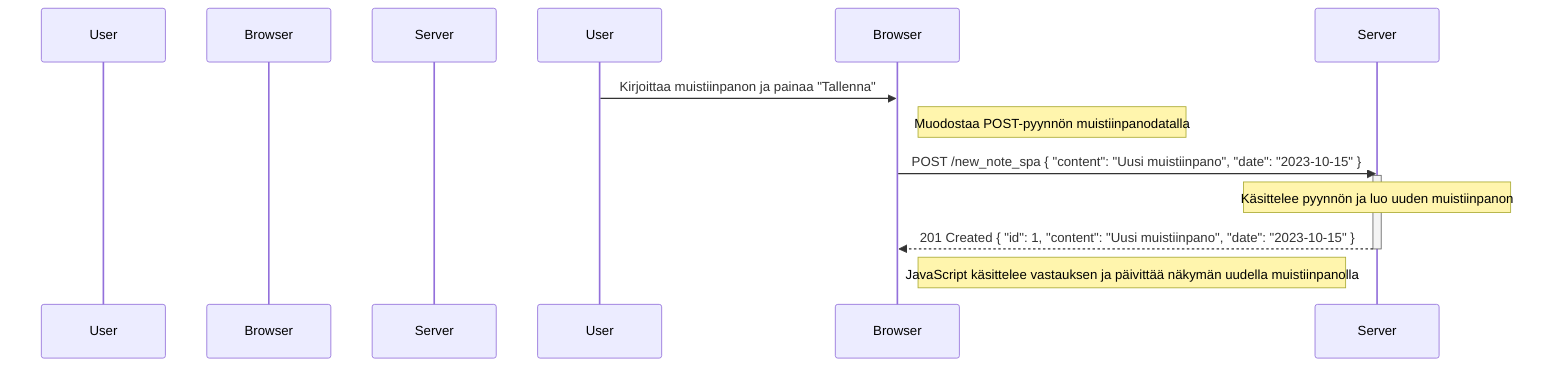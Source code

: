 sequenceDiagram
    participant Käyttäjä as User
    participant Selain as Browser
    participant Palvelin as Server

    User->>Browser: Kirjoittaa muistiinpanon ja painaa "Tallenna"
    Note right of Browser: Muodostaa POST-pyynnön muistiinpanodatalla
    Browser->>Server: POST /new_note_spa { "content": "Uusi muistiinpano", "date": "2023-10-15" }
    activate Server
    Note over Server: Käsittelee pyynnön ja luo uuden muistiinpanon
    Server-->>Browser: 201 Created { "id": 1, "content": "Uusi muistiinpano", "date": "2023-10-15" }
    deactivate Server
    Note right of Browser: JavaScript käsittelee vastauksen ja päivittää näkymän uudella muistiinpanolla